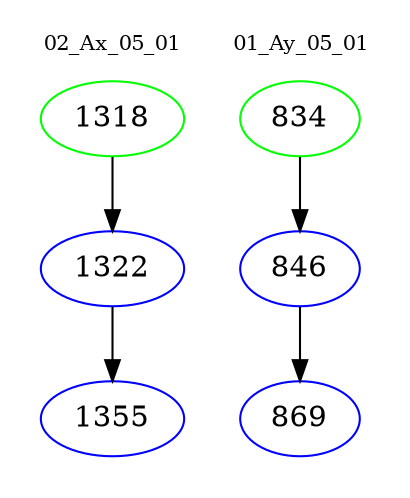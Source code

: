 digraph{
subgraph cluster_0 {
color = white
label = "02_Ax_05_01";
fontsize=10;
T0_1318 [label="1318", color="green"]
T0_1318 -> T0_1322 [color="black"]
T0_1322 [label="1322", color="blue"]
T0_1322 -> T0_1355 [color="black"]
T0_1355 [label="1355", color="blue"]
}
subgraph cluster_1 {
color = white
label = "01_Ay_05_01";
fontsize=10;
T1_834 [label="834", color="green"]
T1_834 -> T1_846 [color="black"]
T1_846 [label="846", color="blue"]
T1_846 -> T1_869 [color="black"]
T1_869 [label="869", color="blue"]
}
}
